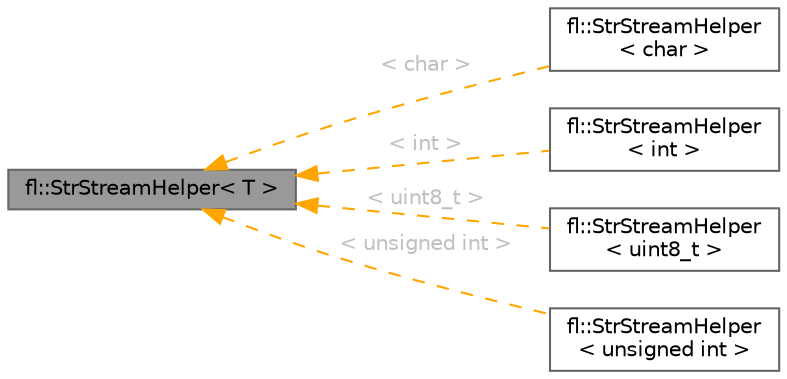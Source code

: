 digraph "fl::StrStreamHelper&lt; T &gt;"
{
 // LATEX_PDF_SIZE
  bgcolor="transparent";
  edge [fontname=Helvetica,fontsize=10,labelfontname=Helvetica,labelfontsize=10];
  node [fontname=Helvetica,fontsize=10,shape=box,height=0.2,width=0.4];
  rankdir="LR";
  Node1 [id="Node000001",label="fl::StrStreamHelper\< T \>",height=0.2,width=0.4,color="gray40", fillcolor="grey60", style="filled", fontcolor="black",tooltip=" "];
  Node1 -> Node2 [id="edge1_Node000001_Node000002",dir="back",color="orange",style="dashed",tooltip=" ",label=" \< char \>",fontcolor="grey" ];
  Node2 [id="Node000002",label="fl::StrStreamHelper\l\< char \>",height=0.2,width=0.4,color="gray40", fillcolor="white", style="filled",URL="$d5/d4b/structfl_1_1_str_stream_helper_3_01char_01_4.html",tooltip=" "];
  Node1 -> Node3 [id="edge2_Node000001_Node000003",dir="back",color="orange",style="dashed",tooltip=" ",label=" \< int \>",fontcolor="grey" ];
  Node3 [id="Node000003",label="fl::StrStreamHelper\l\< int \>",height=0.2,width=0.4,color="gray40", fillcolor="white", style="filled",URL="$d5/dda/structfl_1_1_str_stream_helper_3_01int_01_4.html",tooltip=" "];
  Node1 -> Node4 [id="edge3_Node000001_Node000004",dir="back",color="orange",style="dashed",tooltip=" ",label=" \< uint8_t \>",fontcolor="grey" ];
  Node4 [id="Node000004",label="fl::StrStreamHelper\l\< uint8_t \>",height=0.2,width=0.4,color="gray40", fillcolor="white", style="filled",URL="$dc/ddb/structfl_1_1_str_stream_helper_3_01uint8__t_01_4.html",tooltip=" "];
  Node1 -> Node5 [id="edge4_Node000001_Node000005",dir="back",color="orange",style="dashed",tooltip=" ",label=" \< unsigned int \>",fontcolor="grey" ];
  Node5 [id="Node000005",label="fl::StrStreamHelper\l\< unsigned int \>",height=0.2,width=0.4,color="gray40", fillcolor="white", style="filled",URL="$d7/d42/structfl_1_1_str_stream_helper_3_01unsigned_01int_01_4.html",tooltip=" "];
}
